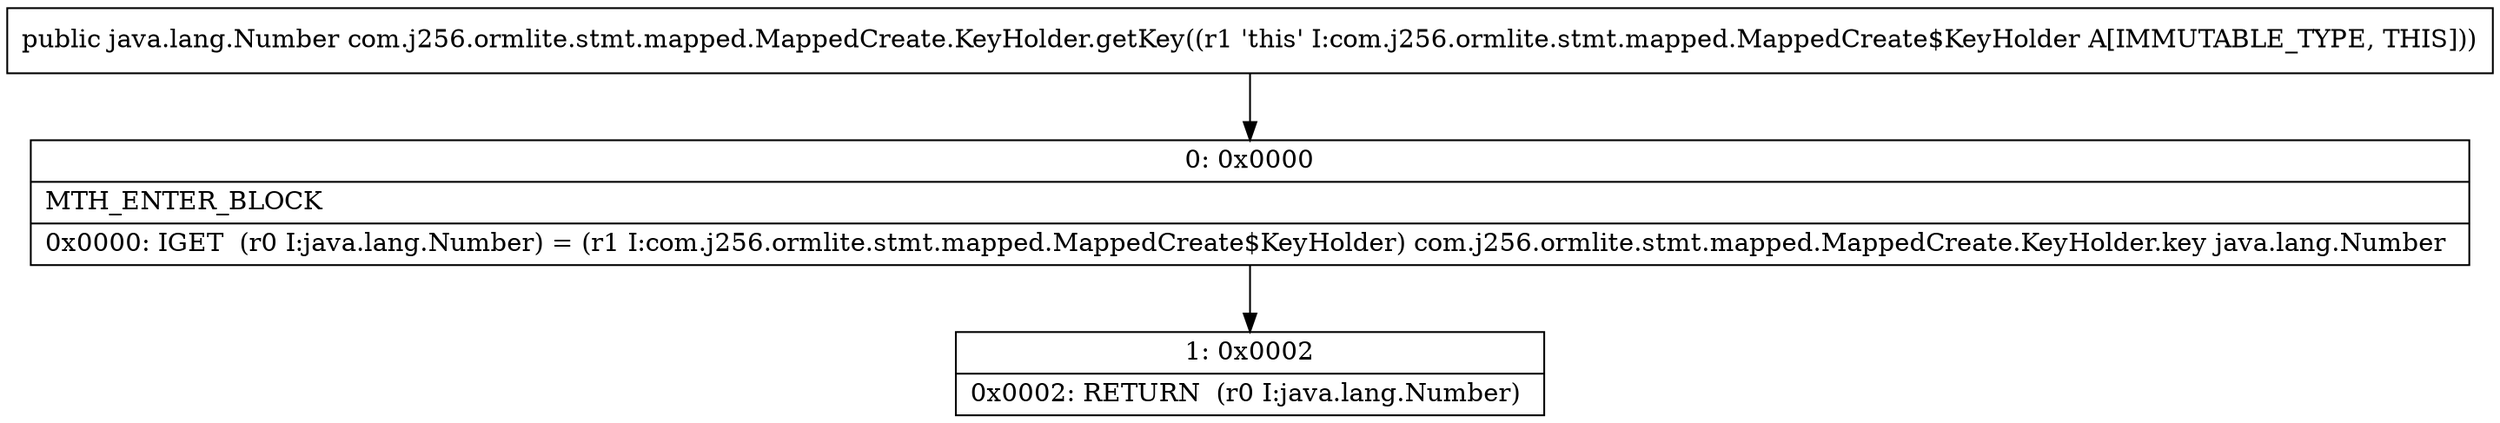 digraph "CFG forcom.j256.ormlite.stmt.mapped.MappedCreate.KeyHolder.getKey()Ljava\/lang\/Number;" {
Node_0 [shape=record,label="{0\:\ 0x0000|MTH_ENTER_BLOCK\l|0x0000: IGET  (r0 I:java.lang.Number) = (r1 I:com.j256.ormlite.stmt.mapped.MappedCreate$KeyHolder) com.j256.ormlite.stmt.mapped.MappedCreate.KeyHolder.key java.lang.Number \l}"];
Node_1 [shape=record,label="{1\:\ 0x0002|0x0002: RETURN  (r0 I:java.lang.Number) \l}"];
MethodNode[shape=record,label="{public java.lang.Number com.j256.ormlite.stmt.mapped.MappedCreate.KeyHolder.getKey((r1 'this' I:com.j256.ormlite.stmt.mapped.MappedCreate$KeyHolder A[IMMUTABLE_TYPE, THIS])) }"];
MethodNode -> Node_0;
Node_0 -> Node_1;
}

